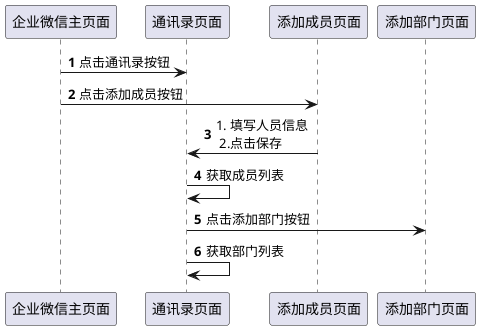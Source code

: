 @startuml
'https://plantuml.com/sequence-diagram

autonumber
participant 企业微信主页面 as main

participant 通讯录页面 as contact

participant 添加成员页面 as add_member

participant 添加部门页面 as add_depart

main -> contact: 点击通讯录按钮
main -> add_member: 点击添加成员按钮
add_member -> contact : 1. 填写人员信息 \n 2.点击保存
contact -> contact: 获取成员列表
contact -> add_depart: 点击添加部门按钮
contact -> contact: 获取部门列表
@enduml